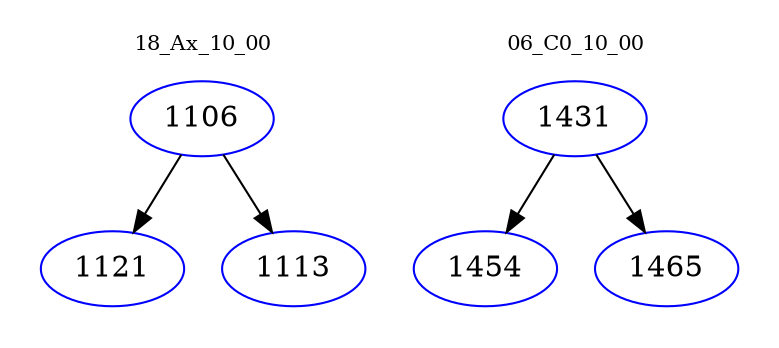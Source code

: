 digraph{
subgraph cluster_0 {
color = white
label = "18_Ax_10_00";
fontsize=10;
T0_1106 [label="1106", color="blue"]
T0_1106 -> T0_1121 [color="black"]
T0_1121 [label="1121", color="blue"]
T0_1106 -> T0_1113 [color="black"]
T0_1113 [label="1113", color="blue"]
}
subgraph cluster_1 {
color = white
label = "06_C0_10_00";
fontsize=10;
T1_1431 [label="1431", color="blue"]
T1_1431 -> T1_1454 [color="black"]
T1_1454 [label="1454", color="blue"]
T1_1431 -> T1_1465 [color="black"]
T1_1465 [label="1465", color="blue"]
}
}
